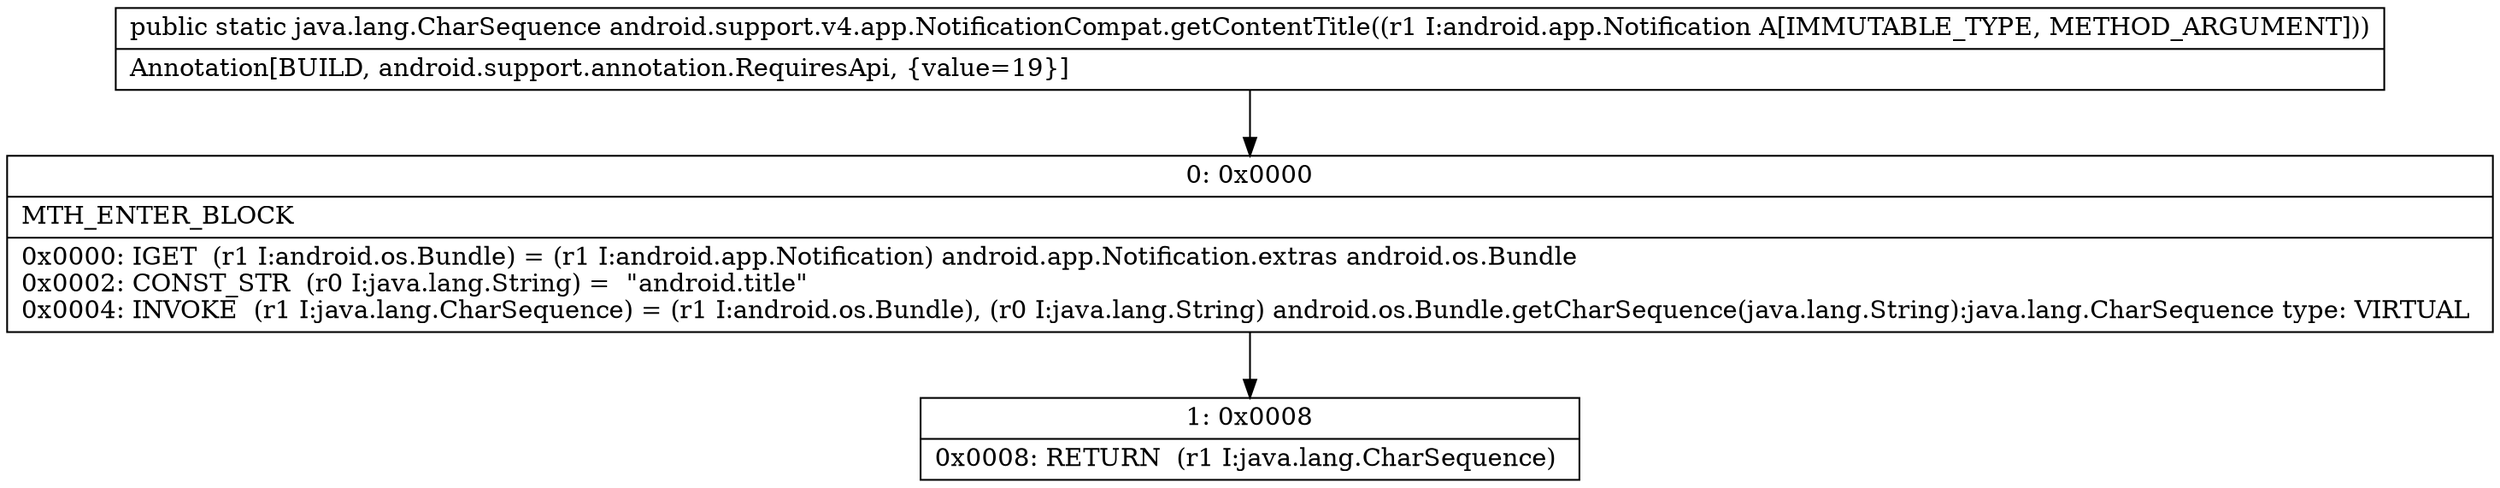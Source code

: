 digraph "CFG forandroid.support.v4.app.NotificationCompat.getContentTitle(Landroid\/app\/Notification;)Ljava\/lang\/CharSequence;" {
Node_0 [shape=record,label="{0\:\ 0x0000|MTH_ENTER_BLOCK\l|0x0000: IGET  (r1 I:android.os.Bundle) = (r1 I:android.app.Notification) android.app.Notification.extras android.os.Bundle \l0x0002: CONST_STR  (r0 I:java.lang.String) =  \"android.title\" \l0x0004: INVOKE  (r1 I:java.lang.CharSequence) = (r1 I:android.os.Bundle), (r0 I:java.lang.String) android.os.Bundle.getCharSequence(java.lang.String):java.lang.CharSequence type: VIRTUAL \l}"];
Node_1 [shape=record,label="{1\:\ 0x0008|0x0008: RETURN  (r1 I:java.lang.CharSequence) \l}"];
MethodNode[shape=record,label="{public static java.lang.CharSequence android.support.v4.app.NotificationCompat.getContentTitle((r1 I:android.app.Notification A[IMMUTABLE_TYPE, METHOD_ARGUMENT]))  | Annotation[BUILD, android.support.annotation.RequiresApi, \{value=19\}]\l}"];
MethodNode -> Node_0;
Node_0 -> Node_1;
}


